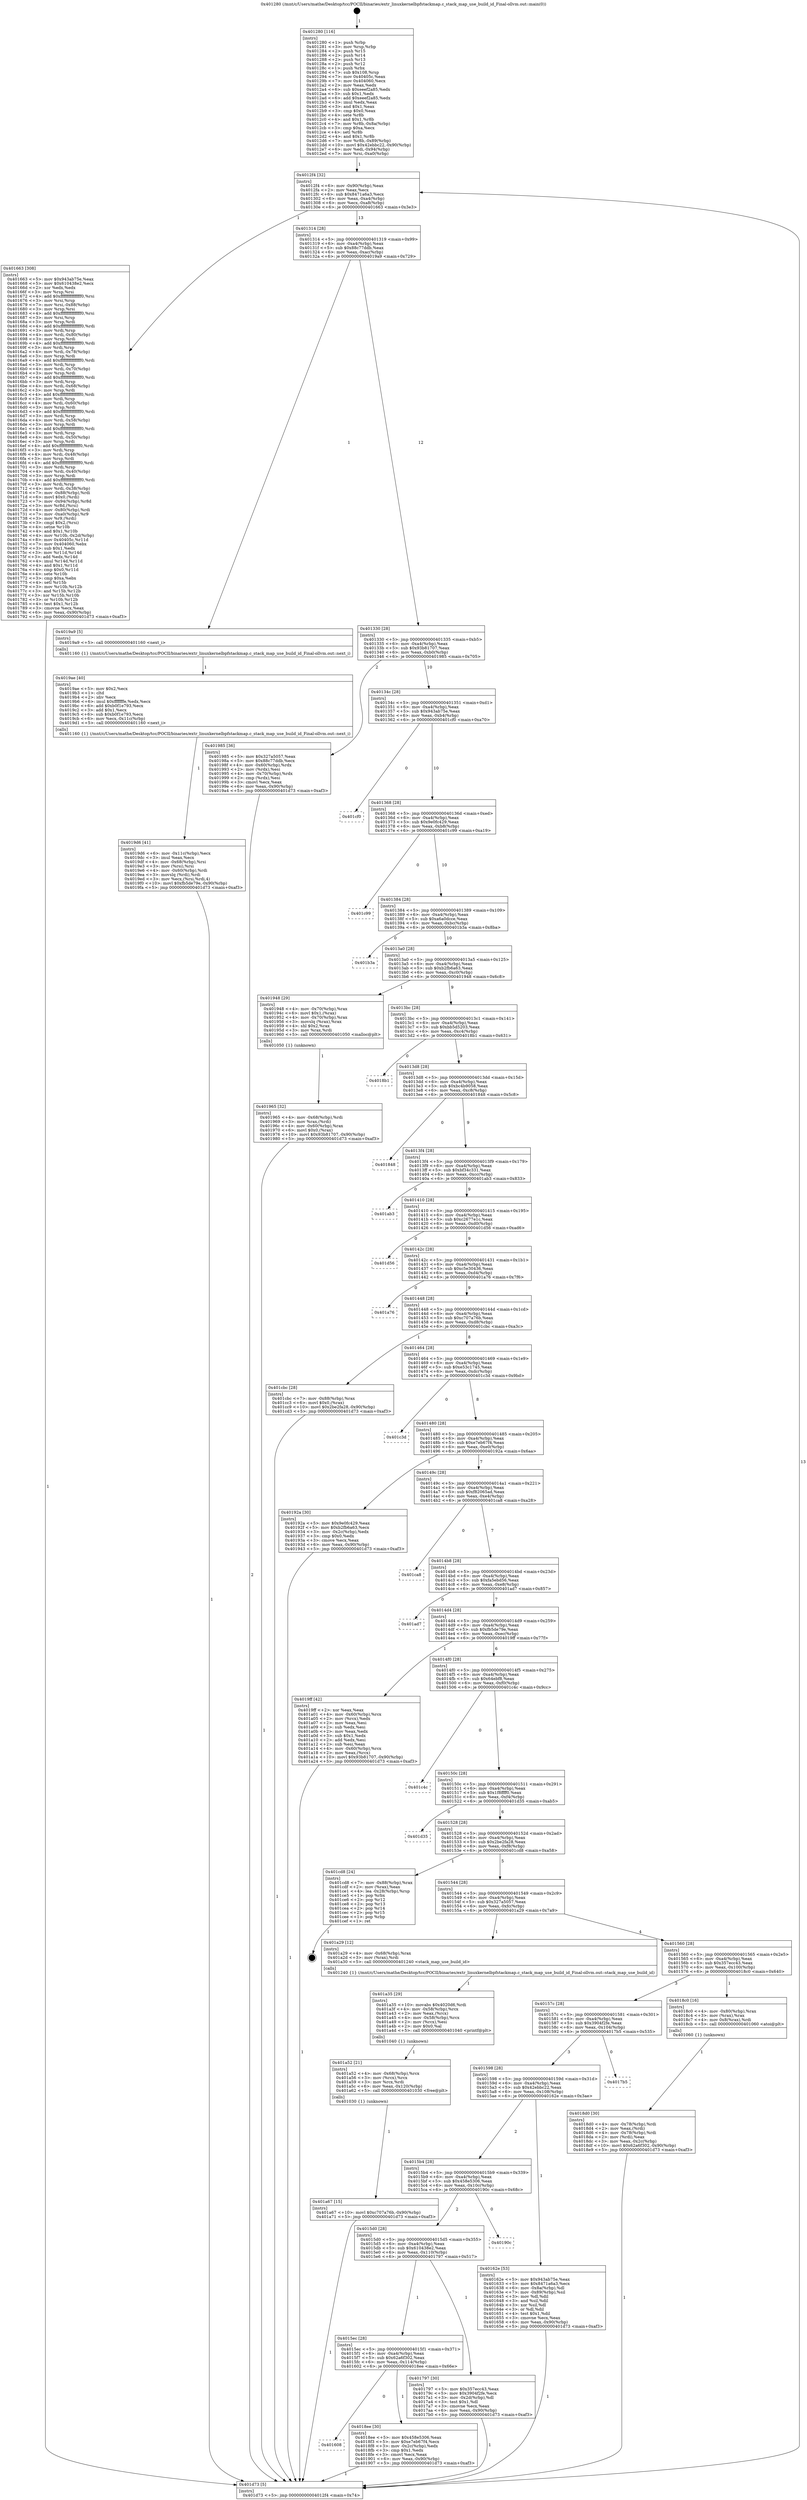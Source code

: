 digraph "0x401280" {
  label = "0x401280 (/mnt/c/Users/mathe/Desktop/tcc/POCII/binaries/extr_linuxkernelbpfstackmap.c_stack_map_use_build_id_Final-ollvm.out::main(0))"
  labelloc = "t"
  node[shape=record]

  Entry [label="",width=0.3,height=0.3,shape=circle,fillcolor=black,style=filled]
  "0x4012f4" [label="{
     0x4012f4 [32]\l
     | [instrs]\l
     &nbsp;&nbsp;0x4012f4 \<+6\>: mov -0x90(%rbp),%eax\l
     &nbsp;&nbsp;0x4012fa \<+2\>: mov %eax,%ecx\l
     &nbsp;&nbsp;0x4012fc \<+6\>: sub $0x8471a6a3,%ecx\l
     &nbsp;&nbsp;0x401302 \<+6\>: mov %eax,-0xa4(%rbp)\l
     &nbsp;&nbsp;0x401308 \<+6\>: mov %ecx,-0xa8(%rbp)\l
     &nbsp;&nbsp;0x40130e \<+6\>: je 0000000000401663 \<main+0x3e3\>\l
  }"]
  "0x401663" [label="{
     0x401663 [308]\l
     | [instrs]\l
     &nbsp;&nbsp;0x401663 \<+5\>: mov $0x943ab75e,%eax\l
     &nbsp;&nbsp;0x401668 \<+5\>: mov $0x610438e2,%ecx\l
     &nbsp;&nbsp;0x40166d \<+2\>: xor %edx,%edx\l
     &nbsp;&nbsp;0x40166f \<+3\>: mov %rsp,%rsi\l
     &nbsp;&nbsp;0x401672 \<+4\>: add $0xfffffffffffffff0,%rsi\l
     &nbsp;&nbsp;0x401676 \<+3\>: mov %rsi,%rsp\l
     &nbsp;&nbsp;0x401679 \<+7\>: mov %rsi,-0x88(%rbp)\l
     &nbsp;&nbsp;0x401680 \<+3\>: mov %rsp,%rsi\l
     &nbsp;&nbsp;0x401683 \<+4\>: add $0xfffffffffffffff0,%rsi\l
     &nbsp;&nbsp;0x401687 \<+3\>: mov %rsi,%rsp\l
     &nbsp;&nbsp;0x40168a \<+3\>: mov %rsp,%rdi\l
     &nbsp;&nbsp;0x40168d \<+4\>: add $0xfffffffffffffff0,%rdi\l
     &nbsp;&nbsp;0x401691 \<+3\>: mov %rdi,%rsp\l
     &nbsp;&nbsp;0x401694 \<+4\>: mov %rdi,-0x80(%rbp)\l
     &nbsp;&nbsp;0x401698 \<+3\>: mov %rsp,%rdi\l
     &nbsp;&nbsp;0x40169b \<+4\>: add $0xfffffffffffffff0,%rdi\l
     &nbsp;&nbsp;0x40169f \<+3\>: mov %rdi,%rsp\l
     &nbsp;&nbsp;0x4016a2 \<+4\>: mov %rdi,-0x78(%rbp)\l
     &nbsp;&nbsp;0x4016a6 \<+3\>: mov %rsp,%rdi\l
     &nbsp;&nbsp;0x4016a9 \<+4\>: add $0xfffffffffffffff0,%rdi\l
     &nbsp;&nbsp;0x4016ad \<+3\>: mov %rdi,%rsp\l
     &nbsp;&nbsp;0x4016b0 \<+4\>: mov %rdi,-0x70(%rbp)\l
     &nbsp;&nbsp;0x4016b4 \<+3\>: mov %rsp,%rdi\l
     &nbsp;&nbsp;0x4016b7 \<+4\>: add $0xfffffffffffffff0,%rdi\l
     &nbsp;&nbsp;0x4016bb \<+3\>: mov %rdi,%rsp\l
     &nbsp;&nbsp;0x4016be \<+4\>: mov %rdi,-0x68(%rbp)\l
     &nbsp;&nbsp;0x4016c2 \<+3\>: mov %rsp,%rdi\l
     &nbsp;&nbsp;0x4016c5 \<+4\>: add $0xfffffffffffffff0,%rdi\l
     &nbsp;&nbsp;0x4016c9 \<+3\>: mov %rdi,%rsp\l
     &nbsp;&nbsp;0x4016cc \<+4\>: mov %rdi,-0x60(%rbp)\l
     &nbsp;&nbsp;0x4016d0 \<+3\>: mov %rsp,%rdi\l
     &nbsp;&nbsp;0x4016d3 \<+4\>: add $0xfffffffffffffff0,%rdi\l
     &nbsp;&nbsp;0x4016d7 \<+3\>: mov %rdi,%rsp\l
     &nbsp;&nbsp;0x4016da \<+4\>: mov %rdi,-0x58(%rbp)\l
     &nbsp;&nbsp;0x4016de \<+3\>: mov %rsp,%rdi\l
     &nbsp;&nbsp;0x4016e1 \<+4\>: add $0xfffffffffffffff0,%rdi\l
     &nbsp;&nbsp;0x4016e5 \<+3\>: mov %rdi,%rsp\l
     &nbsp;&nbsp;0x4016e8 \<+4\>: mov %rdi,-0x50(%rbp)\l
     &nbsp;&nbsp;0x4016ec \<+3\>: mov %rsp,%rdi\l
     &nbsp;&nbsp;0x4016ef \<+4\>: add $0xfffffffffffffff0,%rdi\l
     &nbsp;&nbsp;0x4016f3 \<+3\>: mov %rdi,%rsp\l
     &nbsp;&nbsp;0x4016f6 \<+4\>: mov %rdi,-0x48(%rbp)\l
     &nbsp;&nbsp;0x4016fa \<+3\>: mov %rsp,%rdi\l
     &nbsp;&nbsp;0x4016fd \<+4\>: add $0xfffffffffffffff0,%rdi\l
     &nbsp;&nbsp;0x401701 \<+3\>: mov %rdi,%rsp\l
     &nbsp;&nbsp;0x401704 \<+4\>: mov %rdi,-0x40(%rbp)\l
     &nbsp;&nbsp;0x401708 \<+3\>: mov %rsp,%rdi\l
     &nbsp;&nbsp;0x40170b \<+4\>: add $0xfffffffffffffff0,%rdi\l
     &nbsp;&nbsp;0x40170f \<+3\>: mov %rdi,%rsp\l
     &nbsp;&nbsp;0x401712 \<+4\>: mov %rdi,-0x38(%rbp)\l
     &nbsp;&nbsp;0x401716 \<+7\>: mov -0x88(%rbp),%rdi\l
     &nbsp;&nbsp;0x40171d \<+6\>: movl $0x0,(%rdi)\l
     &nbsp;&nbsp;0x401723 \<+7\>: mov -0x94(%rbp),%r8d\l
     &nbsp;&nbsp;0x40172a \<+3\>: mov %r8d,(%rsi)\l
     &nbsp;&nbsp;0x40172d \<+4\>: mov -0x80(%rbp),%rdi\l
     &nbsp;&nbsp;0x401731 \<+7\>: mov -0xa0(%rbp),%r9\l
     &nbsp;&nbsp;0x401738 \<+3\>: mov %r9,(%rdi)\l
     &nbsp;&nbsp;0x40173b \<+3\>: cmpl $0x2,(%rsi)\l
     &nbsp;&nbsp;0x40173e \<+4\>: setne %r10b\l
     &nbsp;&nbsp;0x401742 \<+4\>: and $0x1,%r10b\l
     &nbsp;&nbsp;0x401746 \<+4\>: mov %r10b,-0x2d(%rbp)\l
     &nbsp;&nbsp;0x40174a \<+8\>: mov 0x40405c,%r11d\l
     &nbsp;&nbsp;0x401752 \<+7\>: mov 0x404060,%ebx\l
     &nbsp;&nbsp;0x401759 \<+3\>: sub $0x1,%edx\l
     &nbsp;&nbsp;0x40175c \<+3\>: mov %r11d,%r14d\l
     &nbsp;&nbsp;0x40175f \<+3\>: add %edx,%r14d\l
     &nbsp;&nbsp;0x401762 \<+4\>: imul %r14d,%r11d\l
     &nbsp;&nbsp;0x401766 \<+4\>: and $0x1,%r11d\l
     &nbsp;&nbsp;0x40176a \<+4\>: cmp $0x0,%r11d\l
     &nbsp;&nbsp;0x40176e \<+4\>: sete %r10b\l
     &nbsp;&nbsp;0x401772 \<+3\>: cmp $0xa,%ebx\l
     &nbsp;&nbsp;0x401775 \<+4\>: setl %r15b\l
     &nbsp;&nbsp;0x401779 \<+3\>: mov %r10b,%r12b\l
     &nbsp;&nbsp;0x40177c \<+3\>: and %r15b,%r12b\l
     &nbsp;&nbsp;0x40177f \<+3\>: xor %r15b,%r10b\l
     &nbsp;&nbsp;0x401782 \<+3\>: or %r10b,%r12b\l
     &nbsp;&nbsp;0x401785 \<+4\>: test $0x1,%r12b\l
     &nbsp;&nbsp;0x401789 \<+3\>: cmovne %ecx,%eax\l
     &nbsp;&nbsp;0x40178c \<+6\>: mov %eax,-0x90(%rbp)\l
     &nbsp;&nbsp;0x401792 \<+5\>: jmp 0000000000401d73 \<main+0xaf3\>\l
  }"]
  "0x401314" [label="{
     0x401314 [28]\l
     | [instrs]\l
     &nbsp;&nbsp;0x401314 \<+5\>: jmp 0000000000401319 \<main+0x99\>\l
     &nbsp;&nbsp;0x401319 \<+6\>: mov -0xa4(%rbp),%eax\l
     &nbsp;&nbsp;0x40131f \<+5\>: sub $0x88c77ddb,%eax\l
     &nbsp;&nbsp;0x401324 \<+6\>: mov %eax,-0xac(%rbp)\l
     &nbsp;&nbsp;0x40132a \<+6\>: je 00000000004019a9 \<main+0x729\>\l
  }"]
  Exit [label="",width=0.3,height=0.3,shape=circle,fillcolor=black,style=filled,peripheries=2]
  "0x4019a9" [label="{
     0x4019a9 [5]\l
     | [instrs]\l
     &nbsp;&nbsp;0x4019a9 \<+5\>: call 0000000000401160 \<next_i\>\l
     | [calls]\l
     &nbsp;&nbsp;0x401160 \{1\} (/mnt/c/Users/mathe/Desktop/tcc/POCII/binaries/extr_linuxkernelbpfstackmap.c_stack_map_use_build_id_Final-ollvm.out::next_i)\l
  }"]
  "0x401330" [label="{
     0x401330 [28]\l
     | [instrs]\l
     &nbsp;&nbsp;0x401330 \<+5\>: jmp 0000000000401335 \<main+0xb5\>\l
     &nbsp;&nbsp;0x401335 \<+6\>: mov -0xa4(%rbp),%eax\l
     &nbsp;&nbsp;0x40133b \<+5\>: sub $0x93b81707,%eax\l
     &nbsp;&nbsp;0x401340 \<+6\>: mov %eax,-0xb0(%rbp)\l
     &nbsp;&nbsp;0x401346 \<+6\>: je 0000000000401985 \<main+0x705\>\l
  }"]
  "0x401a67" [label="{
     0x401a67 [15]\l
     | [instrs]\l
     &nbsp;&nbsp;0x401a67 \<+10\>: movl $0xc707a76b,-0x90(%rbp)\l
     &nbsp;&nbsp;0x401a71 \<+5\>: jmp 0000000000401d73 \<main+0xaf3\>\l
  }"]
  "0x401985" [label="{
     0x401985 [36]\l
     | [instrs]\l
     &nbsp;&nbsp;0x401985 \<+5\>: mov $0x327a5057,%eax\l
     &nbsp;&nbsp;0x40198a \<+5\>: mov $0x88c77ddb,%ecx\l
     &nbsp;&nbsp;0x40198f \<+4\>: mov -0x60(%rbp),%rdx\l
     &nbsp;&nbsp;0x401993 \<+2\>: mov (%rdx),%esi\l
     &nbsp;&nbsp;0x401995 \<+4\>: mov -0x70(%rbp),%rdx\l
     &nbsp;&nbsp;0x401999 \<+2\>: cmp (%rdx),%esi\l
     &nbsp;&nbsp;0x40199b \<+3\>: cmovl %ecx,%eax\l
     &nbsp;&nbsp;0x40199e \<+6\>: mov %eax,-0x90(%rbp)\l
     &nbsp;&nbsp;0x4019a4 \<+5\>: jmp 0000000000401d73 \<main+0xaf3\>\l
  }"]
  "0x40134c" [label="{
     0x40134c [28]\l
     | [instrs]\l
     &nbsp;&nbsp;0x40134c \<+5\>: jmp 0000000000401351 \<main+0xd1\>\l
     &nbsp;&nbsp;0x401351 \<+6\>: mov -0xa4(%rbp),%eax\l
     &nbsp;&nbsp;0x401357 \<+5\>: sub $0x943ab75e,%eax\l
     &nbsp;&nbsp;0x40135c \<+6\>: mov %eax,-0xb4(%rbp)\l
     &nbsp;&nbsp;0x401362 \<+6\>: je 0000000000401cf0 \<main+0xa70\>\l
  }"]
  "0x401a52" [label="{
     0x401a52 [21]\l
     | [instrs]\l
     &nbsp;&nbsp;0x401a52 \<+4\>: mov -0x68(%rbp),%rcx\l
     &nbsp;&nbsp;0x401a56 \<+3\>: mov (%rcx),%rcx\l
     &nbsp;&nbsp;0x401a59 \<+3\>: mov %rcx,%rdi\l
     &nbsp;&nbsp;0x401a5c \<+6\>: mov %eax,-0x120(%rbp)\l
     &nbsp;&nbsp;0x401a62 \<+5\>: call 0000000000401030 \<free@plt\>\l
     | [calls]\l
     &nbsp;&nbsp;0x401030 \{1\} (unknown)\l
  }"]
  "0x401cf0" [label="{
     0x401cf0\l
  }", style=dashed]
  "0x401368" [label="{
     0x401368 [28]\l
     | [instrs]\l
     &nbsp;&nbsp;0x401368 \<+5\>: jmp 000000000040136d \<main+0xed\>\l
     &nbsp;&nbsp;0x40136d \<+6\>: mov -0xa4(%rbp),%eax\l
     &nbsp;&nbsp;0x401373 \<+5\>: sub $0x9e0fc429,%eax\l
     &nbsp;&nbsp;0x401378 \<+6\>: mov %eax,-0xb8(%rbp)\l
     &nbsp;&nbsp;0x40137e \<+6\>: je 0000000000401c99 \<main+0xa19\>\l
  }"]
  "0x401a35" [label="{
     0x401a35 [29]\l
     | [instrs]\l
     &nbsp;&nbsp;0x401a35 \<+10\>: movabs $0x4020d6,%rdi\l
     &nbsp;&nbsp;0x401a3f \<+4\>: mov -0x58(%rbp),%rcx\l
     &nbsp;&nbsp;0x401a43 \<+2\>: mov %eax,(%rcx)\l
     &nbsp;&nbsp;0x401a45 \<+4\>: mov -0x58(%rbp),%rcx\l
     &nbsp;&nbsp;0x401a49 \<+2\>: mov (%rcx),%esi\l
     &nbsp;&nbsp;0x401a4b \<+2\>: mov $0x0,%al\l
     &nbsp;&nbsp;0x401a4d \<+5\>: call 0000000000401040 \<printf@plt\>\l
     | [calls]\l
     &nbsp;&nbsp;0x401040 \{1\} (unknown)\l
  }"]
  "0x401c99" [label="{
     0x401c99\l
  }", style=dashed]
  "0x401384" [label="{
     0x401384 [28]\l
     | [instrs]\l
     &nbsp;&nbsp;0x401384 \<+5\>: jmp 0000000000401389 \<main+0x109\>\l
     &nbsp;&nbsp;0x401389 \<+6\>: mov -0xa4(%rbp),%eax\l
     &nbsp;&nbsp;0x40138f \<+5\>: sub $0xa6a0dcce,%eax\l
     &nbsp;&nbsp;0x401394 \<+6\>: mov %eax,-0xbc(%rbp)\l
     &nbsp;&nbsp;0x40139a \<+6\>: je 0000000000401b3a \<main+0x8ba\>\l
  }"]
  "0x4019d6" [label="{
     0x4019d6 [41]\l
     | [instrs]\l
     &nbsp;&nbsp;0x4019d6 \<+6\>: mov -0x11c(%rbp),%ecx\l
     &nbsp;&nbsp;0x4019dc \<+3\>: imul %eax,%ecx\l
     &nbsp;&nbsp;0x4019df \<+4\>: mov -0x68(%rbp),%rsi\l
     &nbsp;&nbsp;0x4019e3 \<+3\>: mov (%rsi),%rsi\l
     &nbsp;&nbsp;0x4019e6 \<+4\>: mov -0x60(%rbp),%rdi\l
     &nbsp;&nbsp;0x4019ea \<+3\>: movslq (%rdi),%rdi\l
     &nbsp;&nbsp;0x4019ed \<+3\>: mov %ecx,(%rsi,%rdi,4)\l
     &nbsp;&nbsp;0x4019f0 \<+10\>: movl $0xfb5de79e,-0x90(%rbp)\l
     &nbsp;&nbsp;0x4019fa \<+5\>: jmp 0000000000401d73 \<main+0xaf3\>\l
  }"]
  "0x401b3a" [label="{
     0x401b3a\l
  }", style=dashed]
  "0x4013a0" [label="{
     0x4013a0 [28]\l
     | [instrs]\l
     &nbsp;&nbsp;0x4013a0 \<+5\>: jmp 00000000004013a5 \<main+0x125\>\l
     &nbsp;&nbsp;0x4013a5 \<+6\>: mov -0xa4(%rbp),%eax\l
     &nbsp;&nbsp;0x4013ab \<+5\>: sub $0xb2fb6a63,%eax\l
     &nbsp;&nbsp;0x4013b0 \<+6\>: mov %eax,-0xc0(%rbp)\l
     &nbsp;&nbsp;0x4013b6 \<+6\>: je 0000000000401948 \<main+0x6c8\>\l
  }"]
  "0x4019ae" [label="{
     0x4019ae [40]\l
     | [instrs]\l
     &nbsp;&nbsp;0x4019ae \<+5\>: mov $0x2,%ecx\l
     &nbsp;&nbsp;0x4019b3 \<+1\>: cltd\l
     &nbsp;&nbsp;0x4019b4 \<+2\>: idiv %ecx\l
     &nbsp;&nbsp;0x4019b6 \<+6\>: imul $0xfffffffe,%edx,%ecx\l
     &nbsp;&nbsp;0x4019bc \<+6\>: add $0xb0f1e793,%ecx\l
     &nbsp;&nbsp;0x4019c2 \<+3\>: add $0x1,%ecx\l
     &nbsp;&nbsp;0x4019c5 \<+6\>: sub $0xb0f1e793,%ecx\l
     &nbsp;&nbsp;0x4019cb \<+6\>: mov %ecx,-0x11c(%rbp)\l
     &nbsp;&nbsp;0x4019d1 \<+5\>: call 0000000000401160 \<next_i\>\l
     | [calls]\l
     &nbsp;&nbsp;0x401160 \{1\} (/mnt/c/Users/mathe/Desktop/tcc/POCII/binaries/extr_linuxkernelbpfstackmap.c_stack_map_use_build_id_Final-ollvm.out::next_i)\l
  }"]
  "0x401948" [label="{
     0x401948 [29]\l
     | [instrs]\l
     &nbsp;&nbsp;0x401948 \<+4\>: mov -0x70(%rbp),%rax\l
     &nbsp;&nbsp;0x40194c \<+6\>: movl $0x1,(%rax)\l
     &nbsp;&nbsp;0x401952 \<+4\>: mov -0x70(%rbp),%rax\l
     &nbsp;&nbsp;0x401956 \<+3\>: movslq (%rax),%rax\l
     &nbsp;&nbsp;0x401959 \<+4\>: shl $0x2,%rax\l
     &nbsp;&nbsp;0x40195d \<+3\>: mov %rax,%rdi\l
     &nbsp;&nbsp;0x401960 \<+5\>: call 0000000000401050 \<malloc@plt\>\l
     | [calls]\l
     &nbsp;&nbsp;0x401050 \{1\} (unknown)\l
  }"]
  "0x4013bc" [label="{
     0x4013bc [28]\l
     | [instrs]\l
     &nbsp;&nbsp;0x4013bc \<+5\>: jmp 00000000004013c1 \<main+0x141\>\l
     &nbsp;&nbsp;0x4013c1 \<+6\>: mov -0xa4(%rbp),%eax\l
     &nbsp;&nbsp;0x4013c7 \<+5\>: sub $0xbb5d5203,%eax\l
     &nbsp;&nbsp;0x4013cc \<+6\>: mov %eax,-0xc4(%rbp)\l
     &nbsp;&nbsp;0x4013d2 \<+6\>: je 00000000004018b1 \<main+0x631\>\l
  }"]
  "0x401965" [label="{
     0x401965 [32]\l
     | [instrs]\l
     &nbsp;&nbsp;0x401965 \<+4\>: mov -0x68(%rbp),%rdi\l
     &nbsp;&nbsp;0x401969 \<+3\>: mov %rax,(%rdi)\l
     &nbsp;&nbsp;0x40196c \<+4\>: mov -0x60(%rbp),%rax\l
     &nbsp;&nbsp;0x401970 \<+6\>: movl $0x0,(%rax)\l
     &nbsp;&nbsp;0x401976 \<+10\>: movl $0x93b81707,-0x90(%rbp)\l
     &nbsp;&nbsp;0x401980 \<+5\>: jmp 0000000000401d73 \<main+0xaf3\>\l
  }"]
  "0x4018b1" [label="{
     0x4018b1\l
  }", style=dashed]
  "0x4013d8" [label="{
     0x4013d8 [28]\l
     | [instrs]\l
     &nbsp;&nbsp;0x4013d8 \<+5\>: jmp 00000000004013dd \<main+0x15d\>\l
     &nbsp;&nbsp;0x4013dd \<+6\>: mov -0xa4(%rbp),%eax\l
     &nbsp;&nbsp;0x4013e3 \<+5\>: sub $0xbc4b9058,%eax\l
     &nbsp;&nbsp;0x4013e8 \<+6\>: mov %eax,-0xc8(%rbp)\l
     &nbsp;&nbsp;0x4013ee \<+6\>: je 0000000000401848 \<main+0x5c8\>\l
  }"]
  "0x401608" [label="{
     0x401608\l
  }", style=dashed]
  "0x401848" [label="{
     0x401848\l
  }", style=dashed]
  "0x4013f4" [label="{
     0x4013f4 [28]\l
     | [instrs]\l
     &nbsp;&nbsp;0x4013f4 \<+5\>: jmp 00000000004013f9 \<main+0x179\>\l
     &nbsp;&nbsp;0x4013f9 \<+6\>: mov -0xa4(%rbp),%eax\l
     &nbsp;&nbsp;0x4013ff \<+5\>: sub $0xbf34c331,%eax\l
     &nbsp;&nbsp;0x401404 \<+6\>: mov %eax,-0xcc(%rbp)\l
     &nbsp;&nbsp;0x40140a \<+6\>: je 0000000000401ab3 \<main+0x833\>\l
  }"]
  "0x4018ee" [label="{
     0x4018ee [30]\l
     | [instrs]\l
     &nbsp;&nbsp;0x4018ee \<+5\>: mov $0x458e5306,%eax\l
     &nbsp;&nbsp;0x4018f3 \<+5\>: mov $0xe7eb67f4,%ecx\l
     &nbsp;&nbsp;0x4018f8 \<+3\>: mov -0x2c(%rbp),%edx\l
     &nbsp;&nbsp;0x4018fb \<+3\>: cmp $0x1,%edx\l
     &nbsp;&nbsp;0x4018fe \<+3\>: cmovl %ecx,%eax\l
     &nbsp;&nbsp;0x401901 \<+6\>: mov %eax,-0x90(%rbp)\l
     &nbsp;&nbsp;0x401907 \<+5\>: jmp 0000000000401d73 \<main+0xaf3\>\l
  }"]
  "0x401ab3" [label="{
     0x401ab3\l
  }", style=dashed]
  "0x401410" [label="{
     0x401410 [28]\l
     | [instrs]\l
     &nbsp;&nbsp;0x401410 \<+5\>: jmp 0000000000401415 \<main+0x195\>\l
     &nbsp;&nbsp;0x401415 \<+6\>: mov -0xa4(%rbp),%eax\l
     &nbsp;&nbsp;0x40141b \<+5\>: sub $0xc2677e1c,%eax\l
     &nbsp;&nbsp;0x401420 \<+6\>: mov %eax,-0xd0(%rbp)\l
     &nbsp;&nbsp;0x401426 \<+6\>: je 0000000000401d56 \<main+0xad6\>\l
  }"]
  "0x4018d0" [label="{
     0x4018d0 [30]\l
     | [instrs]\l
     &nbsp;&nbsp;0x4018d0 \<+4\>: mov -0x78(%rbp),%rdi\l
     &nbsp;&nbsp;0x4018d4 \<+2\>: mov %eax,(%rdi)\l
     &nbsp;&nbsp;0x4018d6 \<+4\>: mov -0x78(%rbp),%rdi\l
     &nbsp;&nbsp;0x4018da \<+2\>: mov (%rdi),%eax\l
     &nbsp;&nbsp;0x4018dc \<+3\>: mov %eax,-0x2c(%rbp)\l
     &nbsp;&nbsp;0x4018df \<+10\>: movl $0x62a6f302,-0x90(%rbp)\l
     &nbsp;&nbsp;0x4018e9 \<+5\>: jmp 0000000000401d73 \<main+0xaf3\>\l
  }"]
  "0x401d56" [label="{
     0x401d56\l
  }", style=dashed]
  "0x40142c" [label="{
     0x40142c [28]\l
     | [instrs]\l
     &nbsp;&nbsp;0x40142c \<+5\>: jmp 0000000000401431 \<main+0x1b1\>\l
     &nbsp;&nbsp;0x401431 \<+6\>: mov -0xa4(%rbp),%eax\l
     &nbsp;&nbsp;0x401437 \<+5\>: sub $0xc5e30436,%eax\l
     &nbsp;&nbsp;0x40143c \<+6\>: mov %eax,-0xd4(%rbp)\l
     &nbsp;&nbsp;0x401442 \<+6\>: je 0000000000401a76 \<main+0x7f6\>\l
  }"]
  "0x4015ec" [label="{
     0x4015ec [28]\l
     | [instrs]\l
     &nbsp;&nbsp;0x4015ec \<+5\>: jmp 00000000004015f1 \<main+0x371\>\l
     &nbsp;&nbsp;0x4015f1 \<+6\>: mov -0xa4(%rbp),%eax\l
     &nbsp;&nbsp;0x4015f7 \<+5\>: sub $0x62a6f302,%eax\l
     &nbsp;&nbsp;0x4015fc \<+6\>: mov %eax,-0x114(%rbp)\l
     &nbsp;&nbsp;0x401602 \<+6\>: je 00000000004018ee \<main+0x66e\>\l
  }"]
  "0x401a76" [label="{
     0x401a76\l
  }", style=dashed]
  "0x401448" [label="{
     0x401448 [28]\l
     | [instrs]\l
     &nbsp;&nbsp;0x401448 \<+5\>: jmp 000000000040144d \<main+0x1cd\>\l
     &nbsp;&nbsp;0x40144d \<+6\>: mov -0xa4(%rbp),%eax\l
     &nbsp;&nbsp;0x401453 \<+5\>: sub $0xc707a76b,%eax\l
     &nbsp;&nbsp;0x401458 \<+6\>: mov %eax,-0xd8(%rbp)\l
     &nbsp;&nbsp;0x40145e \<+6\>: je 0000000000401cbc \<main+0xa3c\>\l
  }"]
  "0x401797" [label="{
     0x401797 [30]\l
     | [instrs]\l
     &nbsp;&nbsp;0x401797 \<+5\>: mov $0x357ecc43,%eax\l
     &nbsp;&nbsp;0x40179c \<+5\>: mov $0x3904f2fe,%ecx\l
     &nbsp;&nbsp;0x4017a1 \<+3\>: mov -0x2d(%rbp),%dl\l
     &nbsp;&nbsp;0x4017a4 \<+3\>: test $0x1,%dl\l
     &nbsp;&nbsp;0x4017a7 \<+3\>: cmovne %ecx,%eax\l
     &nbsp;&nbsp;0x4017aa \<+6\>: mov %eax,-0x90(%rbp)\l
     &nbsp;&nbsp;0x4017b0 \<+5\>: jmp 0000000000401d73 \<main+0xaf3\>\l
  }"]
  "0x401cbc" [label="{
     0x401cbc [28]\l
     | [instrs]\l
     &nbsp;&nbsp;0x401cbc \<+7\>: mov -0x88(%rbp),%rax\l
     &nbsp;&nbsp;0x401cc3 \<+6\>: movl $0x0,(%rax)\l
     &nbsp;&nbsp;0x401cc9 \<+10\>: movl $0x2be2fa28,-0x90(%rbp)\l
     &nbsp;&nbsp;0x401cd3 \<+5\>: jmp 0000000000401d73 \<main+0xaf3\>\l
  }"]
  "0x401464" [label="{
     0x401464 [28]\l
     | [instrs]\l
     &nbsp;&nbsp;0x401464 \<+5\>: jmp 0000000000401469 \<main+0x1e9\>\l
     &nbsp;&nbsp;0x401469 \<+6\>: mov -0xa4(%rbp),%eax\l
     &nbsp;&nbsp;0x40146f \<+5\>: sub $0xe53c1745,%eax\l
     &nbsp;&nbsp;0x401474 \<+6\>: mov %eax,-0xdc(%rbp)\l
     &nbsp;&nbsp;0x40147a \<+6\>: je 0000000000401c3d \<main+0x9bd\>\l
  }"]
  "0x4015d0" [label="{
     0x4015d0 [28]\l
     | [instrs]\l
     &nbsp;&nbsp;0x4015d0 \<+5\>: jmp 00000000004015d5 \<main+0x355\>\l
     &nbsp;&nbsp;0x4015d5 \<+6\>: mov -0xa4(%rbp),%eax\l
     &nbsp;&nbsp;0x4015db \<+5\>: sub $0x610438e2,%eax\l
     &nbsp;&nbsp;0x4015e0 \<+6\>: mov %eax,-0x110(%rbp)\l
     &nbsp;&nbsp;0x4015e6 \<+6\>: je 0000000000401797 \<main+0x517\>\l
  }"]
  "0x401c3d" [label="{
     0x401c3d\l
  }", style=dashed]
  "0x401480" [label="{
     0x401480 [28]\l
     | [instrs]\l
     &nbsp;&nbsp;0x401480 \<+5\>: jmp 0000000000401485 \<main+0x205\>\l
     &nbsp;&nbsp;0x401485 \<+6\>: mov -0xa4(%rbp),%eax\l
     &nbsp;&nbsp;0x40148b \<+5\>: sub $0xe7eb67f4,%eax\l
     &nbsp;&nbsp;0x401490 \<+6\>: mov %eax,-0xe0(%rbp)\l
     &nbsp;&nbsp;0x401496 \<+6\>: je 000000000040192a \<main+0x6aa\>\l
  }"]
  "0x40190c" [label="{
     0x40190c\l
  }", style=dashed]
  "0x40192a" [label="{
     0x40192a [30]\l
     | [instrs]\l
     &nbsp;&nbsp;0x40192a \<+5\>: mov $0x9e0fc429,%eax\l
     &nbsp;&nbsp;0x40192f \<+5\>: mov $0xb2fb6a63,%ecx\l
     &nbsp;&nbsp;0x401934 \<+3\>: mov -0x2c(%rbp),%edx\l
     &nbsp;&nbsp;0x401937 \<+3\>: cmp $0x0,%edx\l
     &nbsp;&nbsp;0x40193a \<+3\>: cmove %ecx,%eax\l
     &nbsp;&nbsp;0x40193d \<+6\>: mov %eax,-0x90(%rbp)\l
     &nbsp;&nbsp;0x401943 \<+5\>: jmp 0000000000401d73 \<main+0xaf3\>\l
  }"]
  "0x40149c" [label="{
     0x40149c [28]\l
     | [instrs]\l
     &nbsp;&nbsp;0x40149c \<+5\>: jmp 00000000004014a1 \<main+0x221\>\l
     &nbsp;&nbsp;0x4014a1 \<+6\>: mov -0xa4(%rbp),%eax\l
     &nbsp;&nbsp;0x4014a7 \<+5\>: sub $0xf82065ad,%eax\l
     &nbsp;&nbsp;0x4014ac \<+6\>: mov %eax,-0xe4(%rbp)\l
     &nbsp;&nbsp;0x4014b2 \<+6\>: je 0000000000401ca8 \<main+0xa28\>\l
  }"]
  "0x401280" [label="{
     0x401280 [116]\l
     | [instrs]\l
     &nbsp;&nbsp;0x401280 \<+1\>: push %rbp\l
     &nbsp;&nbsp;0x401281 \<+3\>: mov %rsp,%rbp\l
     &nbsp;&nbsp;0x401284 \<+2\>: push %r15\l
     &nbsp;&nbsp;0x401286 \<+2\>: push %r14\l
     &nbsp;&nbsp;0x401288 \<+2\>: push %r13\l
     &nbsp;&nbsp;0x40128a \<+2\>: push %r12\l
     &nbsp;&nbsp;0x40128c \<+1\>: push %rbx\l
     &nbsp;&nbsp;0x40128d \<+7\>: sub $0x108,%rsp\l
     &nbsp;&nbsp;0x401294 \<+7\>: mov 0x40405c,%eax\l
     &nbsp;&nbsp;0x40129b \<+7\>: mov 0x404060,%ecx\l
     &nbsp;&nbsp;0x4012a2 \<+2\>: mov %eax,%edx\l
     &nbsp;&nbsp;0x4012a4 \<+6\>: sub $0xeeef2a85,%edx\l
     &nbsp;&nbsp;0x4012aa \<+3\>: sub $0x1,%edx\l
     &nbsp;&nbsp;0x4012ad \<+6\>: add $0xeeef2a85,%edx\l
     &nbsp;&nbsp;0x4012b3 \<+3\>: imul %edx,%eax\l
     &nbsp;&nbsp;0x4012b6 \<+3\>: and $0x1,%eax\l
     &nbsp;&nbsp;0x4012b9 \<+3\>: cmp $0x0,%eax\l
     &nbsp;&nbsp;0x4012bc \<+4\>: sete %r8b\l
     &nbsp;&nbsp;0x4012c0 \<+4\>: and $0x1,%r8b\l
     &nbsp;&nbsp;0x4012c4 \<+7\>: mov %r8b,-0x8a(%rbp)\l
     &nbsp;&nbsp;0x4012cb \<+3\>: cmp $0xa,%ecx\l
     &nbsp;&nbsp;0x4012ce \<+4\>: setl %r8b\l
     &nbsp;&nbsp;0x4012d2 \<+4\>: and $0x1,%r8b\l
     &nbsp;&nbsp;0x4012d6 \<+7\>: mov %r8b,-0x89(%rbp)\l
     &nbsp;&nbsp;0x4012dd \<+10\>: movl $0x42ebbc22,-0x90(%rbp)\l
     &nbsp;&nbsp;0x4012e7 \<+6\>: mov %edi,-0x94(%rbp)\l
     &nbsp;&nbsp;0x4012ed \<+7\>: mov %rsi,-0xa0(%rbp)\l
  }"]
  "0x401ca8" [label="{
     0x401ca8\l
  }", style=dashed]
  "0x4014b8" [label="{
     0x4014b8 [28]\l
     | [instrs]\l
     &nbsp;&nbsp;0x4014b8 \<+5\>: jmp 00000000004014bd \<main+0x23d\>\l
     &nbsp;&nbsp;0x4014bd \<+6\>: mov -0xa4(%rbp),%eax\l
     &nbsp;&nbsp;0x4014c3 \<+5\>: sub $0xfa5ebd56,%eax\l
     &nbsp;&nbsp;0x4014c8 \<+6\>: mov %eax,-0xe8(%rbp)\l
     &nbsp;&nbsp;0x4014ce \<+6\>: je 0000000000401ad7 \<main+0x857\>\l
  }"]
  "0x401d73" [label="{
     0x401d73 [5]\l
     | [instrs]\l
     &nbsp;&nbsp;0x401d73 \<+5\>: jmp 00000000004012f4 \<main+0x74\>\l
  }"]
  "0x401ad7" [label="{
     0x401ad7\l
  }", style=dashed]
  "0x4014d4" [label="{
     0x4014d4 [28]\l
     | [instrs]\l
     &nbsp;&nbsp;0x4014d4 \<+5\>: jmp 00000000004014d9 \<main+0x259\>\l
     &nbsp;&nbsp;0x4014d9 \<+6\>: mov -0xa4(%rbp),%eax\l
     &nbsp;&nbsp;0x4014df \<+5\>: sub $0xfb5de79e,%eax\l
     &nbsp;&nbsp;0x4014e4 \<+6\>: mov %eax,-0xec(%rbp)\l
     &nbsp;&nbsp;0x4014ea \<+6\>: je 00000000004019ff \<main+0x77f\>\l
  }"]
  "0x4015b4" [label="{
     0x4015b4 [28]\l
     | [instrs]\l
     &nbsp;&nbsp;0x4015b4 \<+5\>: jmp 00000000004015b9 \<main+0x339\>\l
     &nbsp;&nbsp;0x4015b9 \<+6\>: mov -0xa4(%rbp),%eax\l
     &nbsp;&nbsp;0x4015bf \<+5\>: sub $0x458e5306,%eax\l
     &nbsp;&nbsp;0x4015c4 \<+6\>: mov %eax,-0x10c(%rbp)\l
     &nbsp;&nbsp;0x4015ca \<+6\>: je 000000000040190c \<main+0x68c\>\l
  }"]
  "0x4019ff" [label="{
     0x4019ff [42]\l
     | [instrs]\l
     &nbsp;&nbsp;0x4019ff \<+2\>: xor %eax,%eax\l
     &nbsp;&nbsp;0x401a01 \<+4\>: mov -0x60(%rbp),%rcx\l
     &nbsp;&nbsp;0x401a05 \<+2\>: mov (%rcx),%edx\l
     &nbsp;&nbsp;0x401a07 \<+2\>: mov %eax,%esi\l
     &nbsp;&nbsp;0x401a09 \<+2\>: sub %edx,%esi\l
     &nbsp;&nbsp;0x401a0b \<+2\>: mov %eax,%edx\l
     &nbsp;&nbsp;0x401a0d \<+3\>: sub $0x1,%edx\l
     &nbsp;&nbsp;0x401a10 \<+2\>: add %edx,%esi\l
     &nbsp;&nbsp;0x401a12 \<+2\>: sub %esi,%eax\l
     &nbsp;&nbsp;0x401a14 \<+4\>: mov -0x60(%rbp),%rcx\l
     &nbsp;&nbsp;0x401a18 \<+2\>: mov %eax,(%rcx)\l
     &nbsp;&nbsp;0x401a1a \<+10\>: movl $0x93b81707,-0x90(%rbp)\l
     &nbsp;&nbsp;0x401a24 \<+5\>: jmp 0000000000401d73 \<main+0xaf3\>\l
  }"]
  "0x4014f0" [label="{
     0x4014f0 [28]\l
     | [instrs]\l
     &nbsp;&nbsp;0x4014f0 \<+5\>: jmp 00000000004014f5 \<main+0x275\>\l
     &nbsp;&nbsp;0x4014f5 \<+6\>: mov -0xa4(%rbp),%eax\l
     &nbsp;&nbsp;0x4014fb \<+5\>: sub $0x64ebf8,%eax\l
     &nbsp;&nbsp;0x401500 \<+6\>: mov %eax,-0xf0(%rbp)\l
     &nbsp;&nbsp;0x401506 \<+6\>: je 0000000000401c4c \<main+0x9cc\>\l
  }"]
  "0x40162e" [label="{
     0x40162e [53]\l
     | [instrs]\l
     &nbsp;&nbsp;0x40162e \<+5\>: mov $0x943ab75e,%eax\l
     &nbsp;&nbsp;0x401633 \<+5\>: mov $0x8471a6a3,%ecx\l
     &nbsp;&nbsp;0x401638 \<+6\>: mov -0x8a(%rbp),%dl\l
     &nbsp;&nbsp;0x40163e \<+7\>: mov -0x89(%rbp),%sil\l
     &nbsp;&nbsp;0x401645 \<+3\>: mov %dl,%dil\l
     &nbsp;&nbsp;0x401648 \<+3\>: and %sil,%dil\l
     &nbsp;&nbsp;0x40164b \<+3\>: xor %sil,%dl\l
     &nbsp;&nbsp;0x40164e \<+3\>: or %dl,%dil\l
     &nbsp;&nbsp;0x401651 \<+4\>: test $0x1,%dil\l
     &nbsp;&nbsp;0x401655 \<+3\>: cmovne %ecx,%eax\l
     &nbsp;&nbsp;0x401658 \<+6\>: mov %eax,-0x90(%rbp)\l
     &nbsp;&nbsp;0x40165e \<+5\>: jmp 0000000000401d73 \<main+0xaf3\>\l
  }"]
  "0x401c4c" [label="{
     0x401c4c\l
  }", style=dashed]
  "0x40150c" [label="{
     0x40150c [28]\l
     | [instrs]\l
     &nbsp;&nbsp;0x40150c \<+5\>: jmp 0000000000401511 \<main+0x291\>\l
     &nbsp;&nbsp;0x401511 \<+6\>: mov -0xa4(%rbp),%eax\l
     &nbsp;&nbsp;0x401517 \<+5\>: sub $0x1f8ffff0,%eax\l
     &nbsp;&nbsp;0x40151c \<+6\>: mov %eax,-0xf4(%rbp)\l
     &nbsp;&nbsp;0x401522 \<+6\>: je 0000000000401d35 \<main+0xab5\>\l
  }"]
  "0x401598" [label="{
     0x401598 [28]\l
     | [instrs]\l
     &nbsp;&nbsp;0x401598 \<+5\>: jmp 000000000040159d \<main+0x31d\>\l
     &nbsp;&nbsp;0x40159d \<+6\>: mov -0xa4(%rbp),%eax\l
     &nbsp;&nbsp;0x4015a3 \<+5\>: sub $0x42ebbc22,%eax\l
     &nbsp;&nbsp;0x4015a8 \<+6\>: mov %eax,-0x108(%rbp)\l
     &nbsp;&nbsp;0x4015ae \<+6\>: je 000000000040162e \<main+0x3ae\>\l
  }"]
  "0x401d35" [label="{
     0x401d35\l
  }", style=dashed]
  "0x401528" [label="{
     0x401528 [28]\l
     | [instrs]\l
     &nbsp;&nbsp;0x401528 \<+5\>: jmp 000000000040152d \<main+0x2ad\>\l
     &nbsp;&nbsp;0x40152d \<+6\>: mov -0xa4(%rbp),%eax\l
     &nbsp;&nbsp;0x401533 \<+5\>: sub $0x2be2fa28,%eax\l
     &nbsp;&nbsp;0x401538 \<+6\>: mov %eax,-0xf8(%rbp)\l
     &nbsp;&nbsp;0x40153e \<+6\>: je 0000000000401cd8 \<main+0xa58\>\l
  }"]
  "0x4017b5" [label="{
     0x4017b5\l
  }", style=dashed]
  "0x401cd8" [label="{
     0x401cd8 [24]\l
     | [instrs]\l
     &nbsp;&nbsp;0x401cd8 \<+7\>: mov -0x88(%rbp),%rax\l
     &nbsp;&nbsp;0x401cdf \<+2\>: mov (%rax),%eax\l
     &nbsp;&nbsp;0x401ce1 \<+4\>: lea -0x28(%rbp),%rsp\l
     &nbsp;&nbsp;0x401ce5 \<+1\>: pop %rbx\l
     &nbsp;&nbsp;0x401ce6 \<+2\>: pop %r12\l
     &nbsp;&nbsp;0x401ce8 \<+2\>: pop %r13\l
     &nbsp;&nbsp;0x401cea \<+2\>: pop %r14\l
     &nbsp;&nbsp;0x401cec \<+2\>: pop %r15\l
     &nbsp;&nbsp;0x401cee \<+1\>: pop %rbp\l
     &nbsp;&nbsp;0x401cef \<+1\>: ret\l
  }"]
  "0x401544" [label="{
     0x401544 [28]\l
     | [instrs]\l
     &nbsp;&nbsp;0x401544 \<+5\>: jmp 0000000000401549 \<main+0x2c9\>\l
     &nbsp;&nbsp;0x401549 \<+6\>: mov -0xa4(%rbp),%eax\l
     &nbsp;&nbsp;0x40154f \<+5\>: sub $0x327a5057,%eax\l
     &nbsp;&nbsp;0x401554 \<+6\>: mov %eax,-0xfc(%rbp)\l
     &nbsp;&nbsp;0x40155a \<+6\>: je 0000000000401a29 \<main+0x7a9\>\l
  }"]
  "0x40157c" [label="{
     0x40157c [28]\l
     | [instrs]\l
     &nbsp;&nbsp;0x40157c \<+5\>: jmp 0000000000401581 \<main+0x301\>\l
     &nbsp;&nbsp;0x401581 \<+6\>: mov -0xa4(%rbp),%eax\l
     &nbsp;&nbsp;0x401587 \<+5\>: sub $0x3904f2fe,%eax\l
     &nbsp;&nbsp;0x40158c \<+6\>: mov %eax,-0x104(%rbp)\l
     &nbsp;&nbsp;0x401592 \<+6\>: je 00000000004017b5 \<main+0x535\>\l
  }"]
  "0x401a29" [label="{
     0x401a29 [12]\l
     | [instrs]\l
     &nbsp;&nbsp;0x401a29 \<+4\>: mov -0x68(%rbp),%rax\l
     &nbsp;&nbsp;0x401a2d \<+3\>: mov (%rax),%rdi\l
     &nbsp;&nbsp;0x401a30 \<+5\>: call 0000000000401240 \<stack_map_use_build_id\>\l
     | [calls]\l
     &nbsp;&nbsp;0x401240 \{1\} (/mnt/c/Users/mathe/Desktop/tcc/POCII/binaries/extr_linuxkernelbpfstackmap.c_stack_map_use_build_id_Final-ollvm.out::stack_map_use_build_id)\l
  }"]
  "0x401560" [label="{
     0x401560 [28]\l
     | [instrs]\l
     &nbsp;&nbsp;0x401560 \<+5\>: jmp 0000000000401565 \<main+0x2e5\>\l
     &nbsp;&nbsp;0x401565 \<+6\>: mov -0xa4(%rbp),%eax\l
     &nbsp;&nbsp;0x40156b \<+5\>: sub $0x357ecc43,%eax\l
     &nbsp;&nbsp;0x401570 \<+6\>: mov %eax,-0x100(%rbp)\l
     &nbsp;&nbsp;0x401576 \<+6\>: je 00000000004018c0 \<main+0x640\>\l
  }"]
  "0x4018c0" [label="{
     0x4018c0 [16]\l
     | [instrs]\l
     &nbsp;&nbsp;0x4018c0 \<+4\>: mov -0x80(%rbp),%rax\l
     &nbsp;&nbsp;0x4018c4 \<+3\>: mov (%rax),%rax\l
     &nbsp;&nbsp;0x4018c7 \<+4\>: mov 0x8(%rax),%rdi\l
     &nbsp;&nbsp;0x4018cb \<+5\>: call 0000000000401060 \<atoi@plt\>\l
     | [calls]\l
     &nbsp;&nbsp;0x401060 \{1\} (unknown)\l
  }"]
  Entry -> "0x401280" [label=" 1"]
  "0x4012f4" -> "0x401663" [label=" 1"]
  "0x4012f4" -> "0x401314" [label=" 13"]
  "0x401cd8" -> Exit [label=" 1"]
  "0x401314" -> "0x4019a9" [label=" 1"]
  "0x401314" -> "0x401330" [label=" 12"]
  "0x401cbc" -> "0x401d73" [label=" 1"]
  "0x401330" -> "0x401985" [label=" 2"]
  "0x401330" -> "0x40134c" [label=" 10"]
  "0x401a67" -> "0x401d73" [label=" 1"]
  "0x40134c" -> "0x401cf0" [label=" 0"]
  "0x40134c" -> "0x401368" [label=" 10"]
  "0x401a52" -> "0x401a67" [label=" 1"]
  "0x401368" -> "0x401c99" [label=" 0"]
  "0x401368" -> "0x401384" [label=" 10"]
  "0x401a35" -> "0x401a52" [label=" 1"]
  "0x401384" -> "0x401b3a" [label=" 0"]
  "0x401384" -> "0x4013a0" [label=" 10"]
  "0x401a29" -> "0x401a35" [label=" 1"]
  "0x4013a0" -> "0x401948" [label=" 1"]
  "0x4013a0" -> "0x4013bc" [label=" 9"]
  "0x4019ff" -> "0x401d73" [label=" 1"]
  "0x4013bc" -> "0x4018b1" [label=" 0"]
  "0x4013bc" -> "0x4013d8" [label=" 9"]
  "0x4019d6" -> "0x401d73" [label=" 1"]
  "0x4013d8" -> "0x401848" [label=" 0"]
  "0x4013d8" -> "0x4013f4" [label=" 9"]
  "0x4019ae" -> "0x4019d6" [label=" 1"]
  "0x4013f4" -> "0x401ab3" [label=" 0"]
  "0x4013f4" -> "0x401410" [label=" 9"]
  "0x4019a9" -> "0x4019ae" [label=" 1"]
  "0x401410" -> "0x401d56" [label=" 0"]
  "0x401410" -> "0x40142c" [label=" 9"]
  "0x401965" -> "0x401d73" [label=" 1"]
  "0x40142c" -> "0x401a76" [label=" 0"]
  "0x40142c" -> "0x401448" [label=" 9"]
  "0x401948" -> "0x401965" [label=" 1"]
  "0x401448" -> "0x401cbc" [label=" 1"]
  "0x401448" -> "0x401464" [label=" 8"]
  "0x40192a" -> "0x401d73" [label=" 1"]
  "0x401464" -> "0x401c3d" [label=" 0"]
  "0x401464" -> "0x401480" [label=" 8"]
  "0x4015ec" -> "0x401608" [label=" 0"]
  "0x401480" -> "0x40192a" [label=" 1"]
  "0x401480" -> "0x40149c" [label=" 7"]
  "0x4015ec" -> "0x4018ee" [label=" 1"]
  "0x40149c" -> "0x401ca8" [label=" 0"]
  "0x40149c" -> "0x4014b8" [label=" 7"]
  "0x4018c0" -> "0x4018d0" [label=" 1"]
  "0x4014b8" -> "0x401ad7" [label=" 0"]
  "0x4014b8" -> "0x4014d4" [label=" 7"]
  "0x401797" -> "0x401d73" [label=" 1"]
  "0x4014d4" -> "0x4019ff" [label=" 1"]
  "0x4014d4" -> "0x4014f0" [label=" 6"]
  "0x4015d0" -> "0x4015ec" [label=" 1"]
  "0x4014f0" -> "0x401c4c" [label=" 0"]
  "0x4014f0" -> "0x40150c" [label=" 6"]
  "0x4015d0" -> "0x401797" [label=" 1"]
  "0x40150c" -> "0x401d35" [label=" 0"]
  "0x40150c" -> "0x401528" [label=" 6"]
  "0x4015b4" -> "0x4015d0" [label=" 2"]
  "0x401528" -> "0x401cd8" [label=" 1"]
  "0x401528" -> "0x401544" [label=" 5"]
  "0x4015b4" -> "0x40190c" [label=" 0"]
  "0x401544" -> "0x401a29" [label=" 1"]
  "0x401544" -> "0x401560" [label=" 4"]
  "0x401663" -> "0x401d73" [label=" 1"]
  "0x401560" -> "0x4018c0" [label=" 1"]
  "0x401560" -> "0x40157c" [label=" 3"]
  "0x401985" -> "0x401d73" [label=" 2"]
  "0x40157c" -> "0x4017b5" [label=" 0"]
  "0x40157c" -> "0x401598" [label=" 3"]
  "0x4018ee" -> "0x401d73" [label=" 1"]
  "0x401598" -> "0x40162e" [label=" 1"]
  "0x401598" -> "0x4015b4" [label=" 2"]
  "0x40162e" -> "0x401d73" [label=" 1"]
  "0x401280" -> "0x4012f4" [label=" 1"]
  "0x401d73" -> "0x4012f4" [label=" 13"]
  "0x4018d0" -> "0x401d73" [label=" 1"]
}
